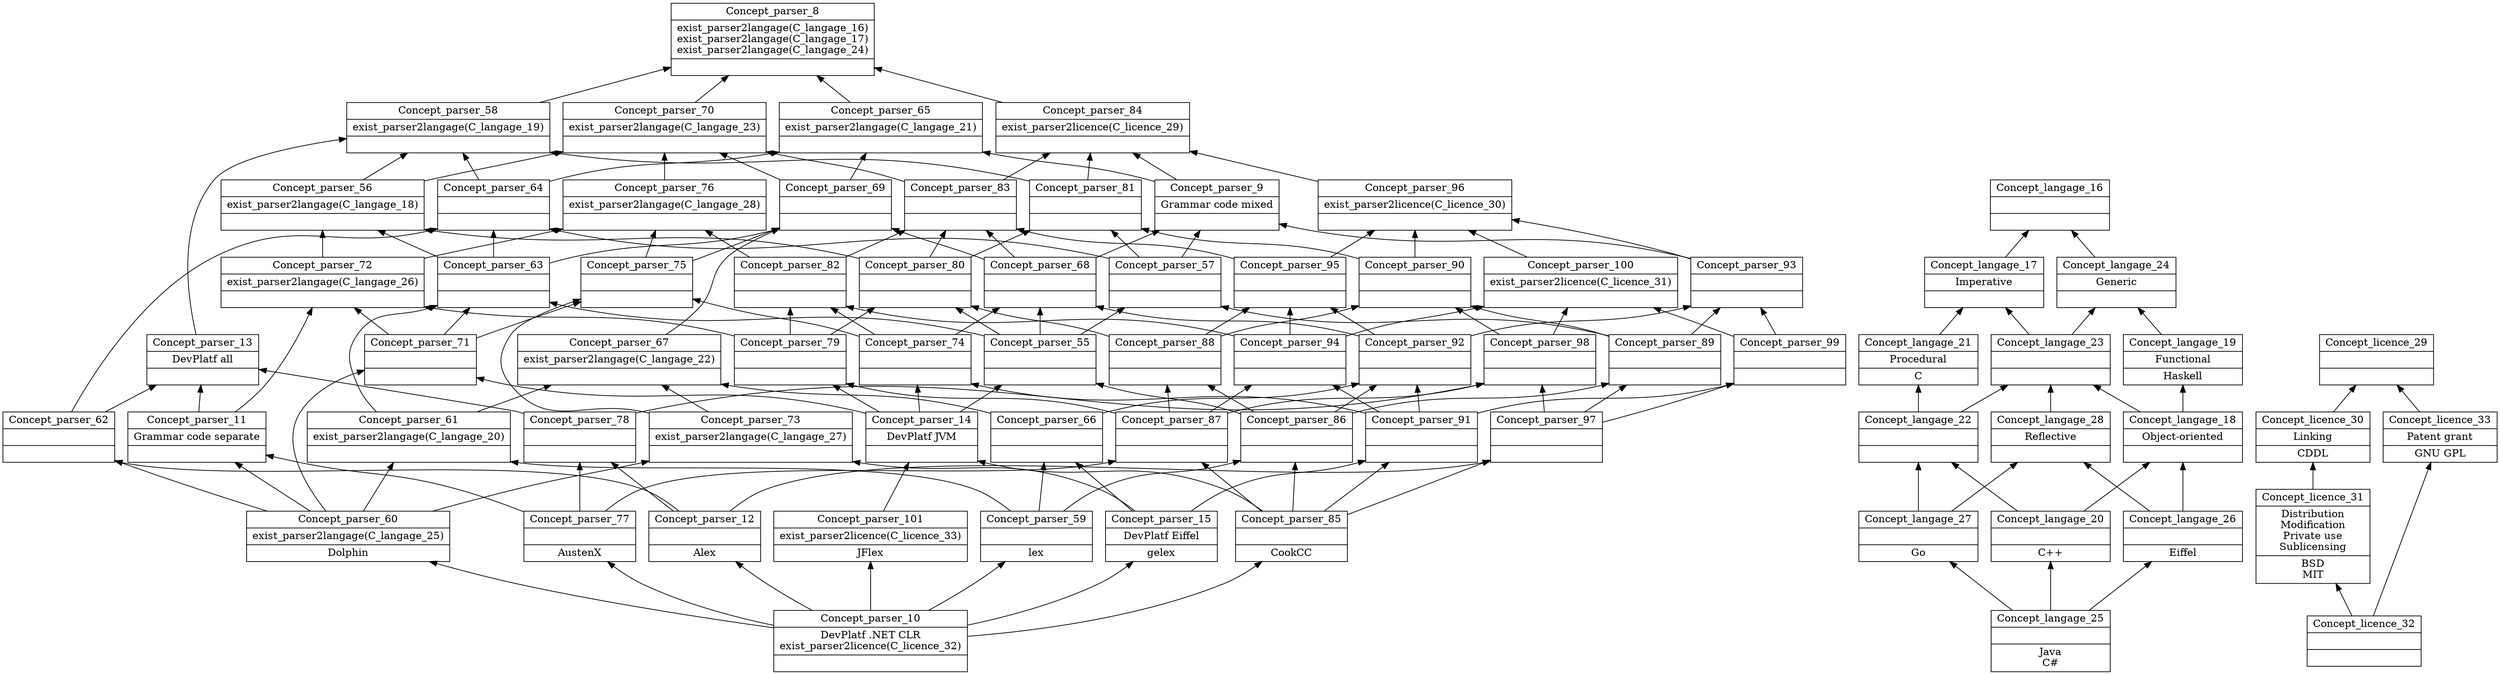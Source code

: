 digraph G { 
	rankdir=BT;
subgraph parser { 
label="parser";
8 [shape=record,label="{Concept_parser_8|exist_parser2langage(C_langage_16)\nexist_parser2langage(C_langage_17)\nexist_parser2langage(C_langage_24)\n|}"];
9 [shape=record,label="{Concept_parser_9|Grammar code mixed\n|}"];
10 [shape=record,label="{Concept_parser_10|DevPlatf .NET CLR\nexist_parser2licence(C_licence_32)\n|}"];
11 [shape=record,label="{Concept_parser_11|Grammar code separate\n|}"];
12 [shape=record,label="{Concept_parser_12||Alex\n}"];
13 [shape=record,label="{Concept_parser_13|DevPlatf all\n|}"];
14 [shape=record,label="{Concept_parser_14|DevPlatf JVM\n|}"];
15 [shape=record,label="{Concept_parser_15|DevPlatf Eiffel\n|gelex\n}"];
55 [shape=record,label="{Concept_parser_55||}"];
56 [shape=record,label="{Concept_parser_56|exist_parser2langage(C_langage_18)\n|}"];
57 [shape=record,label="{Concept_parser_57||}"];
58 [shape=record,label="{Concept_parser_58|exist_parser2langage(C_langage_19)\n|}"];
59 [shape=record,label="{Concept_parser_59||lex\n}"];
60 [shape=record,label="{Concept_parser_60|exist_parser2langage(C_langage_25)\n|Dolphin\n}"];
61 [shape=record,label="{Concept_parser_61|exist_parser2langage(C_langage_20)\n|}"];
62 [shape=record,label="{Concept_parser_62||}"];
63 [shape=record,label="{Concept_parser_63||}"];
64 [shape=record,label="{Concept_parser_64||}"];
65 [shape=record,label="{Concept_parser_65|exist_parser2langage(C_langage_21)\n|}"];
66 [shape=record,label="{Concept_parser_66||}"];
67 [shape=record,label="{Concept_parser_67|exist_parser2langage(C_langage_22)\n|}"];
68 [shape=record,label="{Concept_parser_68||}"];
69 [shape=record,label="{Concept_parser_69||}"];
70 [shape=record,label="{Concept_parser_70|exist_parser2langage(C_langage_23)\n|}"];
71 [shape=record,label="{Concept_parser_71||}"];
72 [shape=record,label="{Concept_parser_72|exist_parser2langage(C_langage_26)\n|}"];
73 [shape=record,label="{Concept_parser_73|exist_parser2langage(C_langage_27)\n|}"];
74 [shape=record,label="{Concept_parser_74||}"];
75 [shape=record,label="{Concept_parser_75||}"];
76 [shape=record,label="{Concept_parser_76|exist_parser2langage(C_langage_28)\n|}"];
77 [shape=record,label="{Concept_parser_77||AustenX\n}"];
78 [shape=record,label="{Concept_parser_78||}"];
79 [shape=record,label="{Concept_parser_79||}"];
80 [shape=record,label="{Concept_parser_80||}"];
81 [shape=record,label="{Concept_parser_81||}"];
82 [shape=record,label="{Concept_parser_82||}"];
83 [shape=record,label="{Concept_parser_83||}"];
84 [shape=record,label="{Concept_parser_84|exist_parser2licence(C_licence_29)\n|}"];
85 [shape=record,label="{Concept_parser_85||CookCC\n}"];
86 [shape=record,label="{Concept_parser_86||}"];
87 [shape=record,label="{Concept_parser_87||}"];
88 [shape=record,label="{Concept_parser_88||}"];
89 [shape=record,label="{Concept_parser_89||}"];
90 [shape=record,label="{Concept_parser_90||}"];
91 [shape=record,label="{Concept_parser_91||}"];
92 [shape=record,label="{Concept_parser_92||}"];
93 [shape=record,label="{Concept_parser_93||}"];
94 [shape=record,label="{Concept_parser_94||}"];
95 [shape=record,label="{Concept_parser_95||}"];
96 [shape=record,label="{Concept_parser_96|exist_parser2licence(C_licence_30)\n|}"];
97 [shape=record,label="{Concept_parser_97||}"];
98 [shape=record,label="{Concept_parser_98||}"];
99 [shape=record,label="{Concept_parser_99||}"];
100 [shape=record,label="{Concept_parser_100|exist_parser2licence(C_licence_31)\n|}"];
101 [shape=record,label="{Concept_parser_101|exist_parser2licence(C_licence_33)\n|JFlex\n}"];
	58 -> 8
	65 -> 8
	70 -> 8
	84 -> 8
	57 -> 9
	68 -> 9
	93 -> 9
	60 -> 11
	77 -> 11
	10 -> 12
	11 -> 13
	62 -> 13
	78 -> 13
	85 -> 14
	101 -> 14
	10 -> 15
	14 -> 55
	86 -> 55
	63 -> 56
	72 -> 56
	80 -> 56
	55 -> 57
	89 -> 57
	13 -> 58
	56 -> 58
	64 -> 58
	81 -> 58
	10 -> 59
	10 -> 60
	59 -> 61
	60 -> 61
	12 -> 62
	60 -> 62
	55 -> 63
	61 -> 63
	71 -> 63
	57 -> 64
	62 -> 64
	63 -> 64
	9 -> 65
	64 -> 65
	69 -> 65
	15 -> 66
	59 -> 66
	61 -> 67
	66 -> 67
	73 -> 67
	55 -> 68
	74 -> 68
	92 -> 68
	63 -> 69
	67 -> 69
	68 -> 69
	75 -> 69
	56 -> 70
	69 -> 70
	76 -> 70
	83 -> 70
	14 -> 71
	60 -> 71
	11 -> 72
	71 -> 72
	79 -> 72
	15 -> 73
	60 -> 73
	14 -> 74
	91 -> 74
	71 -> 75
	73 -> 75
	74 -> 75
	72 -> 76
	75 -> 76
	82 -> 76
	10 -> 77
	12 -> 78
	77 -> 78
	14 -> 79
	87 -> 79
	55 -> 80
	79 -> 80
	88 -> 80
	57 -> 81
	80 -> 81
	90 -> 81
	74 -> 82
	79 -> 82
	94 -> 82
	68 -> 83
	80 -> 83
	82 -> 83
	95 -> 83
	9 -> 84
	81 -> 84
	83 -> 84
	96 -> 84
	10 -> 85
	59 -> 86
	85 -> 86
	77 -> 87
	85 -> 87
	86 -> 88
	87 -> 88
	86 -> 89
	97 -> 89
	88 -> 90
	89 -> 90
	98 -> 90
	15 -> 91
	85 -> 91
	66 -> 92
	86 -> 92
	91 -> 92
	89 -> 93
	92 -> 93
	99 -> 93
	87 -> 94
	91 -> 94
	88 -> 95
	92 -> 95
	94 -> 95
	90 -> 96
	93 -> 96
	95 -> 96
	100 -> 96
	12 -> 97
	85 -> 97
	78 -> 98
	87 -> 98
	97 -> 98
	91 -> 99
	97 -> 99
	94 -> 100
	98 -> 100
	99 -> 100
	10 -> 101
}
subgraph langage { 
label="langage";
16 [shape=record,label="{Concept_langage_16||}"];
17 [shape=record,label="{Concept_langage_17|Imperative\n|}"];
18 [shape=record,label="{Concept_langage_18|Object-oriented\n|}"];
19 [shape=record,label="{Concept_langage_19|Functional\n|Haskell\n}"];
20 [shape=record,label="{Concept_langage_20||C++\n}"];
21 [shape=record,label="{Concept_langage_21|Procedural\n|C\n}"];
22 [shape=record,label="{Concept_langage_22||}"];
23 [shape=record,label="{Concept_langage_23||}"];
24 [shape=record,label="{Concept_langage_24|Generic\n|}"];
25 [shape=record,label="{Concept_langage_25||Java\nC#\n}"];
26 [shape=record,label="{Concept_langage_26||Eiffel\n}"];
27 [shape=record,label="{Concept_langage_27||Go\n}"];
28 [shape=record,label="{Concept_langage_28|Reflective\n|}"];
	17 -> 16
	24 -> 16
	21 -> 17
	23 -> 17
	20 -> 18
	26 -> 18
	18 -> 19
	25 -> 20
	22 -> 21
	20 -> 22
	27 -> 22
	18 -> 23
	22 -> 23
	28 -> 23
	19 -> 24
	23 -> 24
	25 -> 26
	25 -> 27
	26 -> 28
	27 -> 28
}
subgraph licence { 
label="licence";
29 [shape=record,label="{Concept_licence_29||}"];
30 [shape=record,label="{Concept_licence_30|Linking\n|CDDL\n}"];
31 [shape=record,label="{Concept_licence_31|Distribution\nModification\nPrivate use\nSublicensing\n|BSD\nMIT\n}"];
32 [shape=record,label="{Concept_licence_32||}"];
33 [shape=record,label="{Concept_licence_33|Patent grant\n|GNU GPL\n}"];
	30 -> 29
	33 -> 29
	31 -> 30
	32 -> 31
	32 -> 33
}
}